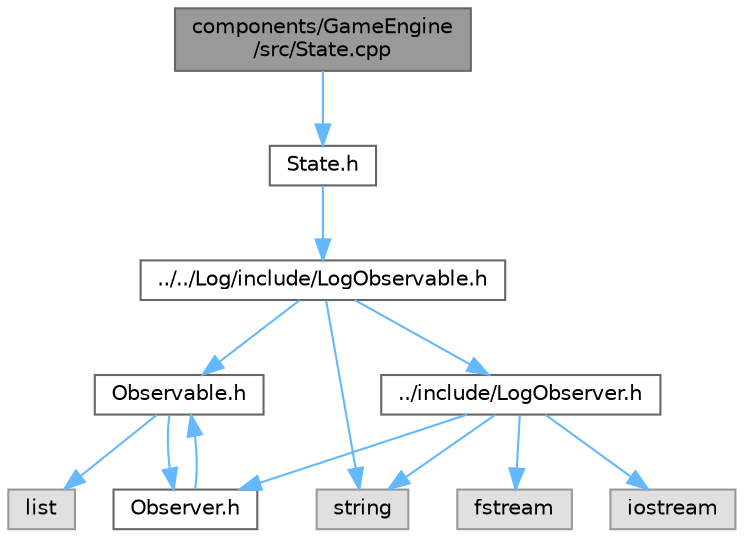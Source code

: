 digraph "components/GameEngine/src/State.cpp"
{
 // LATEX_PDF_SIZE
  bgcolor="transparent";
  edge [fontname=Helvetica,fontsize=10,labelfontname=Helvetica,labelfontsize=10];
  node [fontname=Helvetica,fontsize=10,shape=box,height=0.2,width=0.4];
  Node1 [id="Node000001",label="components/GameEngine\l/src/State.cpp",height=0.2,width=0.4,color="gray40", fillcolor="grey60", style="filled", fontcolor="black",tooltip=" "];
  Node1 -> Node2 [id="edge1_Node000001_Node000002",color="steelblue1",style="solid",tooltip=" "];
  Node2 [id="Node000002",label="State.h",height=0.2,width=0.4,color="grey40", fillcolor="white", style="filled",URL="$_state_8h.html",tooltip=" "];
  Node2 -> Node3 [id="edge2_Node000002_Node000003",color="steelblue1",style="solid",tooltip=" "];
  Node3 [id="Node000003",label="../../Log/include/LogObservable.h",height=0.2,width=0.4,color="grey40", fillcolor="white", style="filled",URL="$_log_observable_8h.html",tooltip="This file contains the declaration of the LogObservable class."];
  Node3 -> Node4 [id="edge3_Node000003_Node000004",color="steelblue1",style="solid",tooltip=" "];
  Node4 [id="Node000004",label="Observable.h",height=0.2,width=0.4,color="grey40", fillcolor="white", style="filled",URL="$_observable_8h_source.html",tooltip=" "];
  Node4 -> Node5 [id="edge4_Node000004_Node000005",color="steelblue1",style="solid",tooltip=" "];
  Node5 [id="Node000005",label="Observer.h",height=0.2,width=0.4,color="grey40", fillcolor="white", style="filled",URL="$_observer_8h.html",tooltip=" "];
  Node5 -> Node4 [id="edge5_Node000005_Node000004",color="steelblue1",style="solid",tooltip=" "];
  Node4 -> Node6 [id="edge6_Node000004_Node000006",color="steelblue1",style="solid",tooltip=" "];
  Node6 [id="Node000006",label="list",height=0.2,width=0.4,color="grey60", fillcolor="#E0E0E0", style="filled",tooltip=" "];
  Node3 -> Node7 [id="edge7_Node000003_Node000007",color="steelblue1",style="solid",tooltip=" "];
  Node7 [id="Node000007",label="string",height=0.2,width=0.4,color="grey60", fillcolor="#E0E0E0", style="filled",tooltip=" "];
  Node3 -> Node8 [id="edge8_Node000003_Node000008",color="steelblue1",style="solid",tooltip=" "];
  Node8 [id="Node000008",label="../include/LogObserver.h",height=0.2,width=0.4,color="grey40", fillcolor="white", style="filled",URL="$_log_observer_8h.html",tooltip="This file contains the declaration of the LogObserver class and the EnableModule struct."];
  Node8 -> Node5 [id="edge9_Node000008_Node000005",color="steelblue1",style="solid",tooltip=" "];
  Node8 -> Node7 [id="edge10_Node000008_Node000007",color="steelblue1",style="solid",tooltip=" "];
  Node8 -> Node9 [id="edge11_Node000008_Node000009",color="steelblue1",style="solid",tooltip=" "];
  Node9 [id="Node000009",label="iostream",height=0.2,width=0.4,color="grey60", fillcolor="#E0E0E0", style="filled",tooltip=" "];
  Node8 -> Node10 [id="edge12_Node000008_Node000010",color="steelblue1",style="solid",tooltip=" "];
  Node10 [id="Node000010",label="fstream",height=0.2,width=0.4,color="grey60", fillcolor="#E0E0E0", style="filled",tooltip=" "];
}
